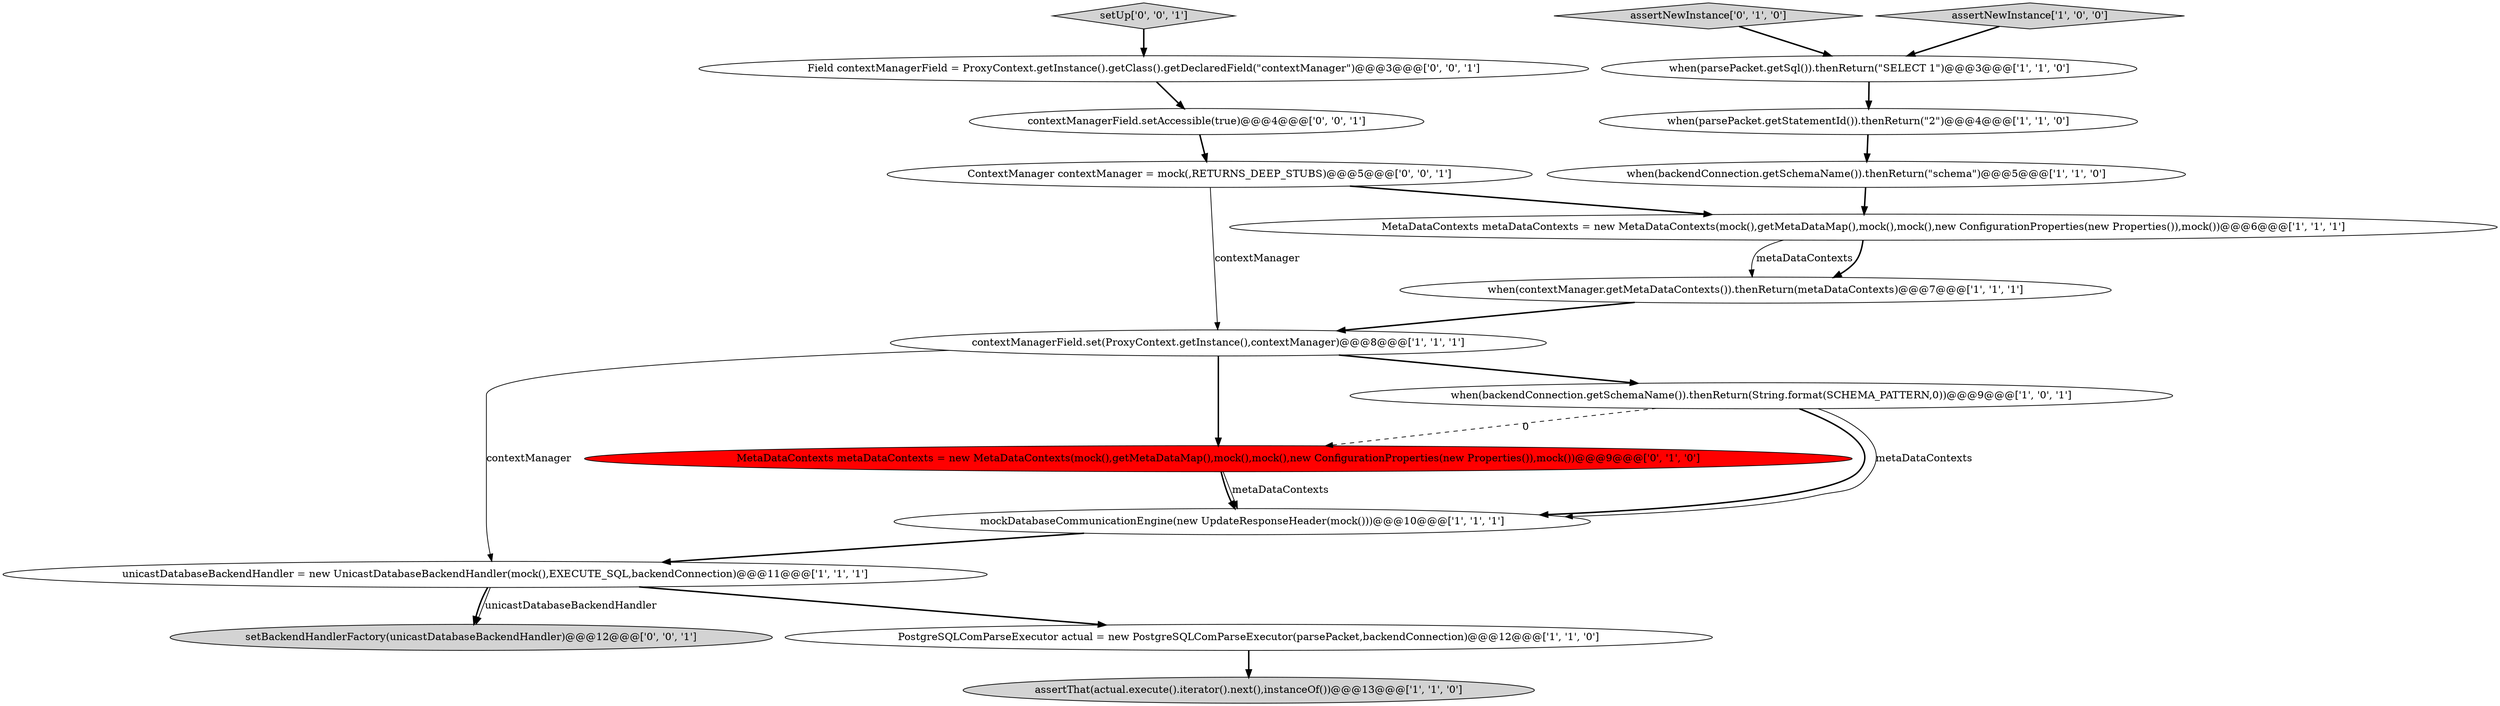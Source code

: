 digraph {
10 [style = filled, label = "MetaDataContexts metaDataContexts = new MetaDataContexts(mock(),getMetaDataMap(),mock(),mock(),new ConfigurationProperties(new Properties()),mock())@@@6@@@['1', '1', '1']", fillcolor = white, shape = ellipse image = "AAA0AAABBB1BBB"];
3 [style = filled, label = "assertThat(actual.execute().iterator().next(),instanceOf())@@@13@@@['1', '1', '0']", fillcolor = lightgray, shape = ellipse image = "AAA0AAABBB1BBB"];
15 [style = filled, label = "ContextManager contextManager = mock(,RETURNS_DEEP_STUBS)@@@5@@@['0', '0', '1']", fillcolor = white, shape = ellipse image = "AAA0AAABBB3BBB"];
4 [style = filled, label = "when(parsePacket.getStatementId()).thenReturn(\"2\")@@@4@@@['1', '1', '0']", fillcolor = white, shape = ellipse image = "AAA0AAABBB1BBB"];
7 [style = filled, label = "unicastDatabaseBackendHandler = new UnicastDatabaseBackendHandler(mock(),EXECUTE_SQL,backendConnection)@@@11@@@['1', '1', '1']", fillcolor = white, shape = ellipse image = "AAA0AAABBB1BBB"];
11 [style = filled, label = "when(backendConnection.getSchemaName()).thenReturn(String.format(SCHEMA_PATTERN,0))@@@9@@@['1', '0', '1']", fillcolor = white, shape = ellipse image = "AAA0AAABBB1BBB"];
16 [style = filled, label = "setBackendHandlerFactory(unicastDatabaseBackendHandler)@@@12@@@['0', '0', '1']", fillcolor = lightgray, shape = ellipse image = "AAA0AAABBB3BBB"];
12 [style = filled, label = "MetaDataContexts metaDataContexts = new MetaDataContexts(mock(),getMetaDataMap(),mock(),mock(),new ConfigurationProperties(new Properties()),mock())@@@9@@@['0', '1', '0']", fillcolor = red, shape = ellipse image = "AAA1AAABBB2BBB"];
0 [style = filled, label = "contextManagerField.set(ProxyContext.getInstance(),contextManager)@@@8@@@['1', '1', '1']", fillcolor = white, shape = ellipse image = "AAA0AAABBB1BBB"];
5 [style = filled, label = "when(contextManager.getMetaDataContexts()).thenReturn(metaDataContexts)@@@7@@@['1', '1', '1']", fillcolor = white, shape = ellipse image = "AAA0AAABBB1BBB"];
6 [style = filled, label = "mockDatabaseCommunicationEngine(new UpdateResponseHeader(mock()))@@@10@@@['1', '1', '1']", fillcolor = white, shape = ellipse image = "AAA0AAABBB1BBB"];
14 [style = filled, label = "contextManagerField.setAccessible(true)@@@4@@@['0', '0', '1']", fillcolor = white, shape = ellipse image = "AAA0AAABBB3BBB"];
8 [style = filled, label = "assertNewInstance['1', '0', '0']", fillcolor = lightgray, shape = diamond image = "AAA0AAABBB1BBB"];
9 [style = filled, label = "when(backendConnection.getSchemaName()).thenReturn(\"schema\")@@@5@@@['1', '1', '0']", fillcolor = white, shape = ellipse image = "AAA0AAABBB1BBB"];
18 [style = filled, label = "setUp['0', '0', '1']", fillcolor = lightgray, shape = diamond image = "AAA0AAABBB3BBB"];
1 [style = filled, label = "PostgreSQLComParseExecutor actual = new PostgreSQLComParseExecutor(parsePacket,backendConnection)@@@12@@@['1', '1', '0']", fillcolor = white, shape = ellipse image = "AAA0AAABBB1BBB"];
2 [style = filled, label = "when(parsePacket.getSql()).thenReturn(\"SELECT 1\")@@@3@@@['1', '1', '0']", fillcolor = white, shape = ellipse image = "AAA0AAABBB1BBB"];
17 [style = filled, label = "Field contextManagerField = ProxyContext.getInstance().getClass().getDeclaredField(\"contextManager\")@@@3@@@['0', '0', '1']", fillcolor = white, shape = ellipse image = "AAA0AAABBB3BBB"];
13 [style = filled, label = "assertNewInstance['0', '1', '0']", fillcolor = lightgray, shape = diamond image = "AAA0AAABBB2BBB"];
4->9 [style = bold, label=""];
15->10 [style = bold, label=""];
7->1 [style = bold, label=""];
12->6 [style = solid, label="metaDataContexts"];
0->7 [style = solid, label="contextManager"];
0->12 [style = bold, label=""];
11->6 [style = bold, label=""];
1->3 [style = bold, label=""];
11->6 [style = solid, label="metaDataContexts"];
18->17 [style = bold, label=""];
0->11 [style = bold, label=""];
9->10 [style = bold, label=""];
11->12 [style = dashed, label="0"];
10->5 [style = solid, label="metaDataContexts"];
12->6 [style = bold, label=""];
2->4 [style = bold, label=""];
7->16 [style = solid, label="unicastDatabaseBackendHandler"];
10->5 [style = bold, label=""];
5->0 [style = bold, label=""];
8->2 [style = bold, label=""];
17->14 [style = bold, label=""];
7->16 [style = bold, label=""];
14->15 [style = bold, label=""];
15->0 [style = solid, label="contextManager"];
6->7 [style = bold, label=""];
13->2 [style = bold, label=""];
}
